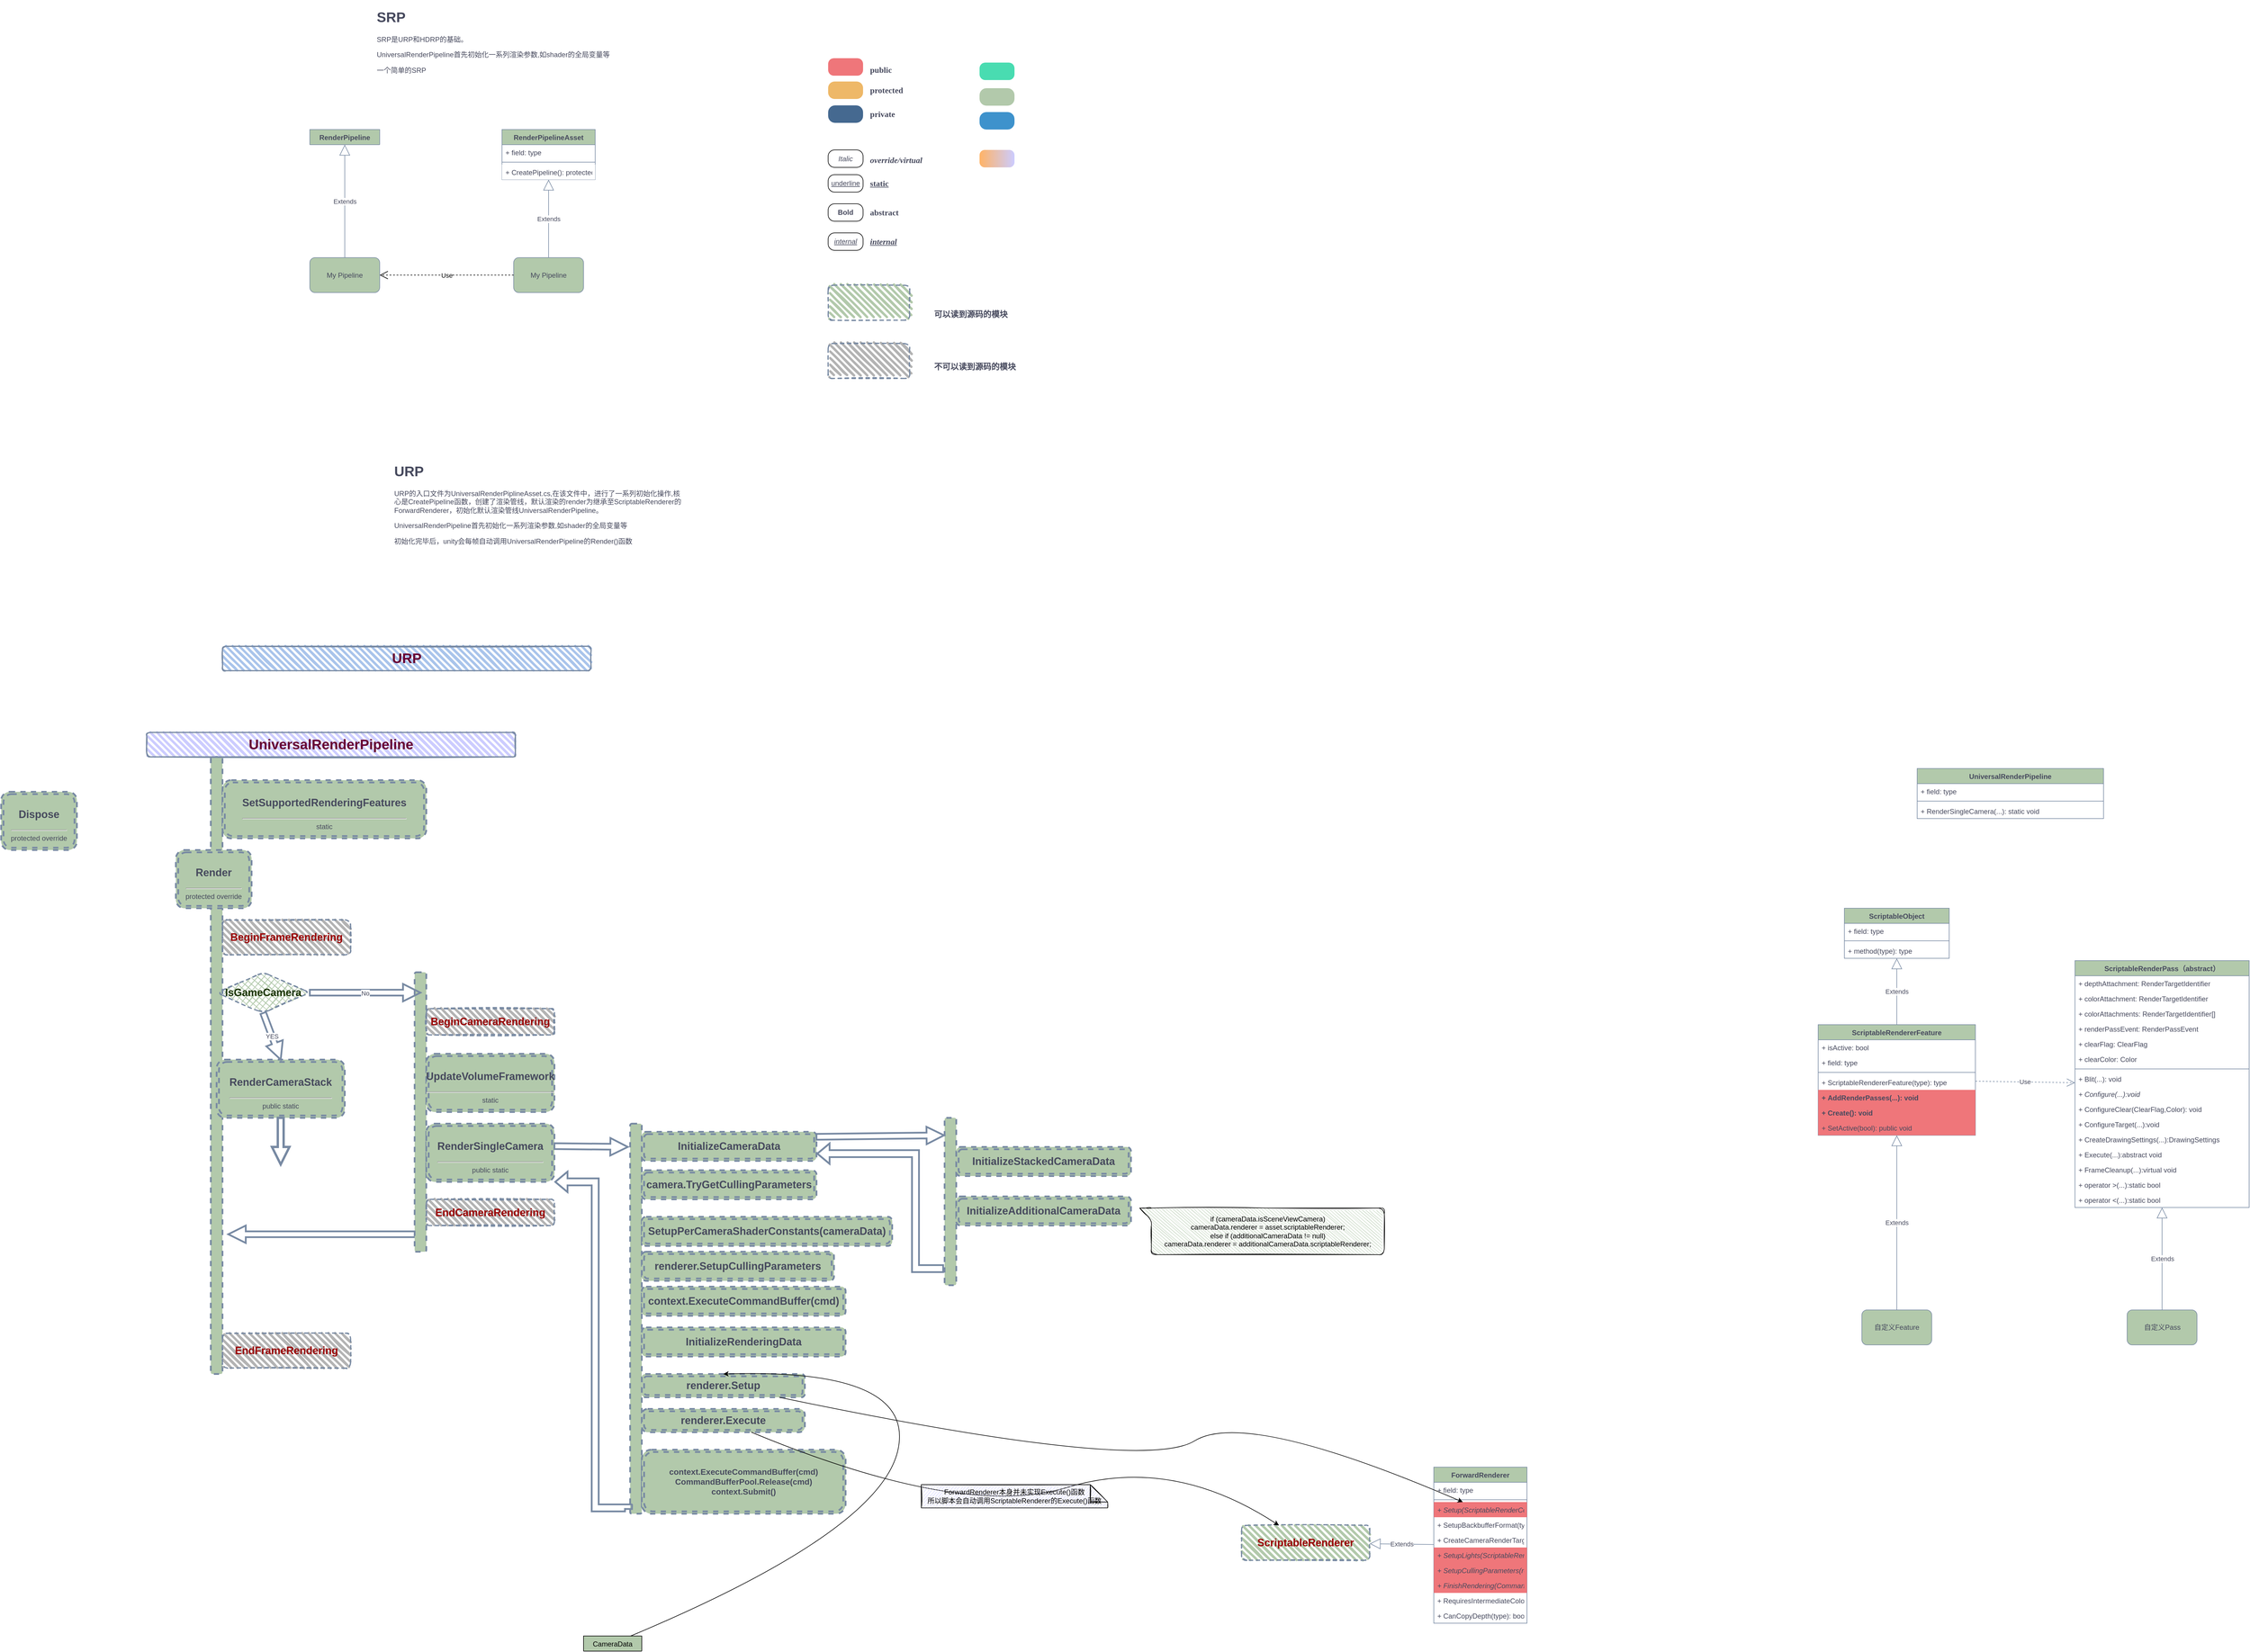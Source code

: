 <mxfile version="14.3.0" type="github">
  <diagram id="1kL49jXiPNaZoPvbJWT0" name="Page-1">
    <mxGraphModel dx="4024" dy="3661" grid="1" gridSize="10" guides="1" tooltips="1" connect="1" arrows="1" fold="1" page="1" pageScale="1" pageWidth="827" pageHeight="1169" math="0" shadow="0">
      <root>
        <mxCell id="0" />
        <mxCell id="1" parent="0" />
        <mxCell id="3D68O6FRommxWAR7fyzH-26" value="" style="html=1;points=[];perimeter=orthogonalPerimeter;rounded=1;dashed=1;strokeWidth=3;fillColor=#B2C9AB;strokeColor=#788AA3;fontColor=#46495D;" parent="1" vertex="1">
          <mxGeometry x="-1090" y="-50" width="20" height="1060" as="geometry" />
        </mxCell>
        <mxCell id="3D68O6FRommxWAR7fyzH-28" style="edgeStyle=orthogonalEdgeStyle;rounded=0;orthogonalLoop=1;jettySize=auto;html=1;shape=arrow;strokeWidth=3;strokeColor=#788AA3;fontColor=#46495D;" parent="1" source="3D68O6FRommxWAR7fyzH-19" edge="1">
          <mxGeometry relative="1" as="geometry">
            <mxPoint x="-1060" y="770" as="targetPoint" />
            <Array as="points">
              <mxPoint x="-1020" y="770" />
              <mxPoint x="-1020" y="770" />
            </Array>
          </mxGeometry>
        </mxCell>
        <mxCell id="3D68O6FRommxWAR7fyzH-19" value="" style="html=1;points=[];perimeter=orthogonalPerimeter;rounded=1;dashed=1;strokeWidth=3;fillColor=#B2C9AB;strokeColor=#788AA3;fontColor=#46495D;" parent="1" vertex="1">
          <mxGeometry x="-740" y="320" width="20" height="480" as="geometry" />
        </mxCell>
        <mxCell id="ensWsQoeCzXcLXxpMhg5-1" value="UniversalRenderPipeline" style="swimlane;fontStyle=1;align=center;verticalAlign=top;childLayout=stackLayout;horizontal=1;startSize=26;horizontalStack=0;resizeParent=1;resizeParentMax=0;resizeLast=0;collapsible=1;marginBottom=0;fillColor=#B2C9AB;strokeColor=#788AA3;fontColor=#46495D;" parent="1" vertex="1">
          <mxGeometry x="1840" y="-30" width="320" height="86" as="geometry" />
        </mxCell>
        <mxCell id="ensWsQoeCzXcLXxpMhg5-2" value="+ field: type" style="text;strokeColor=none;fillColor=none;align=left;verticalAlign=top;spacingLeft=4;spacingRight=4;overflow=hidden;rotatable=0;points=[[0,0.5],[1,0.5]];portConstraint=eastwest;fontColor=#46495D;" parent="ensWsQoeCzXcLXxpMhg5-1" vertex="1">
          <mxGeometry y="26" width="320" height="26" as="geometry" />
        </mxCell>
        <mxCell id="ensWsQoeCzXcLXxpMhg5-3" value="" style="line;strokeWidth=1;fillColor=none;align=left;verticalAlign=middle;spacingTop=-1;spacingLeft=3;spacingRight=3;rotatable=0;labelPosition=right;points=[];portConstraint=eastwest;strokeColor=#788AA3;fontColor=#46495D;" parent="ensWsQoeCzXcLXxpMhg5-1" vertex="1">
          <mxGeometry y="52" width="320" height="8" as="geometry" />
        </mxCell>
        <mxCell id="ensWsQoeCzXcLXxpMhg5-4" value="+ RenderSingleCamera(...): static void" style="text;strokeColor=none;fillColor=none;align=left;verticalAlign=top;spacingLeft=4;spacingRight=4;overflow=hidden;rotatable=0;points=[[0,0.5],[1,0.5]];portConstraint=eastwest;fontColor=#46495D;" parent="ensWsQoeCzXcLXxpMhg5-1" vertex="1">
          <mxGeometry y="60" width="320" height="26" as="geometry" />
        </mxCell>
        <mxCell id="ensWsQoeCzXcLXxpMhg5-6" value="ScriptableRendererFeature" style="swimlane;fontStyle=1;align=center;verticalAlign=top;childLayout=stackLayout;horizontal=1;startSize=26;horizontalStack=0;resizeParent=1;resizeParentMax=0;resizeLast=0;collapsible=1;marginBottom=0;fillColor=#B2C9AB;strokeColor=#788AA3;fontColor=#46495D;" parent="1" vertex="1">
          <mxGeometry x="1670" y="410" width="270" height="190" as="geometry" />
        </mxCell>
        <mxCell id="ensWsQoeCzXcLXxpMhg5-7" value="+ isActive: bool" style="text;strokeColor=none;fillColor=none;align=left;verticalAlign=top;spacingLeft=4;spacingRight=4;overflow=hidden;rotatable=0;points=[[0,0.5],[1,0.5]];portConstraint=eastwest;fontColor=#46495D;" parent="ensWsQoeCzXcLXxpMhg5-6" vertex="1">
          <mxGeometry y="26" width="270" height="26" as="geometry" />
        </mxCell>
        <mxCell id="ensWsQoeCzXcLXxpMhg5-18" value="+ field: type" style="text;strokeColor=none;fillColor=none;align=left;verticalAlign=top;spacingLeft=4;spacingRight=4;overflow=hidden;rotatable=0;points=[[0,0.5],[1,0.5]];portConstraint=eastwest;fontColor=#46495D;" parent="ensWsQoeCzXcLXxpMhg5-6" vertex="1">
          <mxGeometry y="52" width="270" height="26" as="geometry" />
        </mxCell>
        <mxCell id="ensWsQoeCzXcLXxpMhg5-8" value="" style="line;strokeWidth=1;fillColor=none;align=left;verticalAlign=middle;spacingTop=-1;spacingLeft=3;spacingRight=3;rotatable=0;labelPosition=right;points=[];portConstraint=eastwest;strokeColor=#788AA3;fontColor=#46495D;" parent="ensWsQoeCzXcLXxpMhg5-6" vertex="1">
          <mxGeometry y="78" width="270" height="8" as="geometry" />
        </mxCell>
        <mxCell id="ensWsQoeCzXcLXxpMhg5-9" value="+ ScriptableRendererFeature(type): type" style="text;strokeColor=none;fillColor=none;align=left;verticalAlign=top;spacingLeft=4;spacingRight=4;overflow=hidden;rotatable=0;points=[[0,0.5],[1,0.5]];portConstraint=eastwest;fontColor=#46495D;" parent="ensWsQoeCzXcLXxpMhg5-6" vertex="1">
          <mxGeometry y="86" width="270" height="26" as="geometry" />
        </mxCell>
        <mxCell id="ensWsQoeCzXcLXxpMhg5-19" value="+ AddRenderPasses(...): void" style="text;strokeColor=none;align=left;verticalAlign=top;spacingLeft=4;spacingRight=4;overflow=hidden;rotatable=0;points=[[0,0.5],[1,0.5]];portConstraint=eastwest;fontColor=#46495D;fillColor=#EF767A;rounded=0;glass=0;sketch=0;shadow=0;labelBackgroundColor=none;labelBorderColor=none;fontStyle=1" parent="ensWsQoeCzXcLXxpMhg5-6" vertex="1">
          <mxGeometry y="112" width="270" height="26" as="geometry" />
        </mxCell>
        <mxCell id="ensWsQoeCzXcLXxpMhg5-21" value="+ Create(): void" style="text;strokeColor=none;align=left;verticalAlign=top;spacingLeft=4;spacingRight=4;overflow=hidden;rotatable=0;points=[[0,0.5],[1,0.5]];portConstraint=eastwest;fontColor=#46495D;fillColor=#EF767A;fontStyle=1" parent="ensWsQoeCzXcLXxpMhg5-6" vertex="1">
          <mxGeometry y="138" width="270" height="26" as="geometry" />
        </mxCell>
        <mxCell id="ensWsQoeCzXcLXxpMhg5-22" value="+ SetActive(bool): public void" style="text;strokeColor=none;align=left;verticalAlign=top;spacingLeft=4;spacingRight=4;overflow=hidden;rotatable=0;points=[[0,0.5],[1,0.5]];portConstraint=eastwest;fontColor=#46495D;fillColor=#EF767A;" parent="ensWsQoeCzXcLXxpMhg5-6" vertex="1">
          <mxGeometry y="164" width="270" height="26" as="geometry" />
        </mxCell>
        <mxCell id="ensWsQoeCzXcLXxpMhg5-10" value="ScriptableRenderPass（abstract）&#xa;&#xa;" style="swimlane;fontStyle=1;align=center;verticalAlign=top;childLayout=stackLayout;horizontal=1;startSize=26;horizontalStack=0;resizeParent=1;resizeParentMax=0;resizeLast=0;collapsible=1;marginBottom=0;fillColor=#B2C9AB;strokeColor=#788AA3;fontColor=#46495D;" parent="1" vertex="1">
          <mxGeometry x="2111" y="300" width="299" height="424" as="geometry" />
        </mxCell>
        <mxCell id="ensWsQoeCzXcLXxpMhg5-11" value="+ depthAttachment: RenderTargetIdentifier" style="text;strokeColor=none;fillColor=none;align=left;verticalAlign=top;spacingLeft=4;spacingRight=4;overflow=hidden;rotatable=0;points=[[0,0.5],[1,0.5]];portConstraint=eastwest;fontColor=#46495D;" parent="ensWsQoeCzXcLXxpMhg5-10" vertex="1">
          <mxGeometry y="26" width="299" height="26" as="geometry" />
        </mxCell>
        <mxCell id="ensWsQoeCzXcLXxpMhg5-27" value="+ colorAttachment: RenderTargetIdentifier" style="text;strokeColor=none;fillColor=none;align=left;verticalAlign=top;spacingLeft=4;spacingRight=4;overflow=hidden;rotatable=0;points=[[0,0.5],[1,0.5]];portConstraint=eastwest;fontColor=#46495D;" parent="ensWsQoeCzXcLXxpMhg5-10" vertex="1">
          <mxGeometry y="52" width="299" height="26" as="geometry" />
        </mxCell>
        <mxCell id="ensWsQoeCzXcLXxpMhg5-30" value="+ colorAttachments: RenderTargetIdentifier[]" style="text;strokeColor=none;fillColor=none;align=left;verticalAlign=top;spacingLeft=4;spacingRight=4;overflow=hidden;rotatable=0;points=[[0,0.5],[1,0.5]];portConstraint=eastwest;fontColor=#46495D;" parent="ensWsQoeCzXcLXxpMhg5-10" vertex="1">
          <mxGeometry y="78" width="299" height="26" as="geometry" />
        </mxCell>
        <mxCell id="ensWsQoeCzXcLXxpMhg5-29" value="+ renderPassEvent: RenderPassEvent" style="text;strokeColor=none;fillColor=none;align=left;verticalAlign=top;spacingLeft=4;spacingRight=4;overflow=hidden;rotatable=0;points=[[0,0.5],[1,0.5]];portConstraint=eastwest;fontColor=#46495D;" parent="ensWsQoeCzXcLXxpMhg5-10" vertex="1">
          <mxGeometry y="104" width="299" height="26" as="geometry" />
        </mxCell>
        <mxCell id="ensWsQoeCzXcLXxpMhg5-33" value="+ clearFlag: ClearFlag" style="text;strokeColor=none;fillColor=none;align=left;verticalAlign=top;spacingLeft=4;spacingRight=4;overflow=hidden;rotatable=0;points=[[0,0.5],[1,0.5]];portConstraint=eastwest;fontColor=#46495D;" parent="ensWsQoeCzXcLXxpMhg5-10" vertex="1">
          <mxGeometry y="130" width="299" height="26" as="geometry" />
        </mxCell>
        <mxCell id="ensWsQoeCzXcLXxpMhg5-28" value="+ clearColor: Color" style="text;strokeColor=none;fillColor=none;align=left;verticalAlign=top;spacingLeft=4;spacingRight=4;overflow=hidden;rotatable=0;points=[[0,0.5],[1,0.5]];portConstraint=eastwest;fontColor=#46495D;" parent="ensWsQoeCzXcLXxpMhg5-10" vertex="1">
          <mxGeometry y="156" width="299" height="26" as="geometry" />
        </mxCell>
        <mxCell id="ensWsQoeCzXcLXxpMhg5-12" value="" style="line;strokeWidth=1;fillColor=none;align=left;verticalAlign=middle;spacingTop=-1;spacingLeft=3;spacingRight=3;rotatable=0;labelPosition=right;points=[];portConstraint=eastwest;strokeColor=#788AA3;fontColor=#46495D;" parent="ensWsQoeCzXcLXxpMhg5-10" vertex="1">
          <mxGeometry y="182" width="299" height="8" as="geometry" />
        </mxCell>
        <mxCell id="ensWsQoeCzXcLXxpMhg5-13" value="+ Blit(...): void" style="text;strokeColor=none;fillColor=none;align=left;verticalAlign=top;spacingLeft=4;spacingRight=4;overflow=hidden;rotatable=0;points=[[0,0.5],[1,0.5]];portConstraint=eastwest;fontColor=#46495D;" parent="ensWsQoeCzXcLXxpMhg5-10" vertex="1">
          <mxGeometry y="190" width="299" height="26" as="geometry" />
        </mxCell>
        <mxCell id="ensWsQoeCzXcLXxpMhg5-31" value="+ Configure(...):void" style="text;strokeColor=none;fillColor=none;align=left;verticalAlign=top;spacingLeft=4;spacingRight=4;overflow=hidden;rotatable=0;points=[[0,0.5],[1,0.5]];portConstraint=eastwest;fontColor=#46495D;fontStyle=2" parent="ensWsQoeCzXcLXxpMhg5-10" vertex="1">
          <mxGeometry y="216" width="299" height="26" as="geometry" />
        </mxCell>
        <mxCell id="ensWsQoeCzXcLXxpMhg5-32" value="+ ConfigureClear(ClearFlag,Color): void" style="text;strokeColor=none;fillColor=none;align=left;verticalAlign=top;spacingLeft=4;spacingRight=4;overflow=hidden;rotatable=0;points=[[0,0.5],[1,0.5]];portConstraint=eastwest;fontColor=#46495D;" parent="ensWsQoeCzXcLXxpMhg5-10" vertex="1">
          <mxGeometry y="242" width="299" height="26" as="geometry" />
        </mxCell>
        <mxCell id="ensWsQoeCzXcLXxpMhg5-35" value="+ ConfigureTarget(...):void" style="text;strokeColor=none;fillColor=none;align=left;verticalAlign=top;spacingLeft=4;spacingRight=4;overflow=hidden;rotatable=0;points=[[0,0.5],[1,0.5]];portConstraint=eastwest;fontColor=#46495D;" parent="ensWsQoeCzXcLXxpMhg5-10" vertex="1">
          <mxGeometry y="268" width="299" height="26" as="geometry" />
        </mxCell>
        <mxCell id="ensWsQoeCzXcLXxpMhg5-36" value="+ CreateDrawingSettings(...):DrawingSettings" style="text;strokeColor=none;fillColor=none;align=left;verticalAlign=top;spacingLeft=4;spacingRight=4;overflow=hidden;rotatable=0;points=[[0,0.5],[1,0.5]];portConstraint=eastwest;fontColor=#46495D;" parent="ensWsQoeCzXcLXxpMhg5-10" vertex="1">
          <mxGeometry y="294" width="299" height="26" as="geometry" />
        </mxCell>
        <mxCell id="ensWsQoeCzXcLXxpMhg5-37" value="+ Execute(...):abstract void" style="text;strokeColor=none;fillColor=none;align=left;verticalAlign=top;spacingLeft=4;spacingRight=4;overflow=hidden;rotatable=0;points=[[0,0.5],[1,0.5]];portConstraint=eastwest;fontColor=#46495D;" parent="ensWsQoeCzXcLXxpMhg5-10" vertex="1">
          <mxGeometry y="320" width="299" height="26" as="geometry" />
        </mxCell>
        <mxCell id="ensWsQoeCzXcLXxpMhg5-38" value="+ FrameCleanup(...):virtual void" style="text;strokeColor=none;fillColor=none;align=left;verticalAlign=top;spacingLeft=4;spacingRight=4;overflow=hidden;rotatable=0;points=[[0,0.5],[1,0.5]];portConstraint=eastwest;fontColor=#46495D;" parent="ensWsQoeCzXcLXxpMhg5-10" vertex="1">
          <mxGeometry y="346" width="299" height="26" as="geometry" />
        </mxCell>
        <mxCell id="ensWsQoeCzXcLXxpMhg5-40" value="+ operator &gt;(...):static bool" style="text;strokeColor=none;fillColor=none;align=left;verticalAlign=top;spacingLeft=4;spacingRight=4;overflow=hidden;rotatable=0;points=[[0,0.5],[1,0.5]];portConstraint=eastwest;fontColor=#46495D;" parent="ensWsQoeCzXcLXxpMhg5-10" vertex="1">
          <mxGeometry y="372" width="299" height="26" as="geometry" />
        </mxCell>
        <mxCell id="ensWsQoeCzXcLXxpMhg5-41" value="+ operator &lt;(...):static bool" style="text;strokeColor=none;fillColor=none;align=left;verticalAlign=top;spacingLeft=4;spacingRight=4;overflow=hidden;rotatable=0;points=[[0,0.5],[1,0.5]];portConstraint=eastwest;fontColor=#46495D;" parent="ensWsQoeCzXcLXxpMhg5-10" vertex="1">
          <mxGeometry y="398" width="299" height="26" as="geometry" />
        </mxCell>
        <mxCell id="ensWsQoeCzXcLXxpMhg5-14" value="ScriptableObject" style="swimlane;fontStyle=1;align=center;verticalAlign=top;childLayout=stackLayout;horizontal=1;startSize=26;horizontalStack=0;resizeParent=1;resizeParentMax=0;resizeLast=0;collapsible=1;marginBottom=0;fillColor=#B2C9AB;strokeColor=#788AA3;fontColor=#46495D;" parent="1" vertex="1">
          <mxGeometry x="1715" y="210" width="180" height="86" as="geometry" />
        </mxCell>
        <mxCell id="ensWsQoeCzXcLXxpMhg5-15" value="+ field: type" style="text;strokeColor=none;fillColor=none;align=left;verticalAlign=top;spacingLeft=4;spacingRight=4;overflow=hidden;rotatable=0;points=[[0,0.5],[1,0.5]];portConstraint=eastwest;fontColor=#46495D;" parent="ensWsQoeCzXcLXxpMhg5-14" vertex="1">
          <mxGeometry y="26" width="180" height="26" as="geometry" />
        </mxCell>
        <mxCell id="ensWsQoeCzXcLXxpMhg5-16" value="" style="line;strokeWidth=1;fillColor=none;align=left;verticalAlign=middle;spacingTop=-1;spacingLeft=3;spacingRight=3;rotatable=0;labelPosition=right;points=[];portConstraint=eastwest;strokeColor=#788AA3;fontColor=#46495D;" parent="ensWsQoeCzXcLXxpMhg5-14" vertex="1">
          <mxGeometry y="52" width="180" height="8" as="geometry" />
        </mxCell>
        <mxCell id="ensWsQoeCzXcLXxpMhg5-17" value="+ method(type): type" style="text;strokeColor=none;fillColor=none;align=left;verticalAlign=top;spacingLeft=4;spacingRight=4;overflow=hidden;rotatable=0;points=[[0,0.5],[1,0.5]];portConstraint=eastwest;fontColor=#46495D;" parent="ensWsQoeCzXcLXxpMhg5-14" vertex="1">
          <mxGeometry y="60" width="180" height="26" as="geometry" />
        </mxCell>
        <mxCell id="ensWsQoeCzXcLXxpMhg5-23" value="Extends" style="endArrow=block;endSize=16;endFill=0;html=1;strokeColor=#788AA3;fontColor=#46495D;" parent="1" source="ensWsQoeCzXcLXxpMhg5-6" target="ensWsQoeCzXcLXxpMhg5-14" edge="1">
          <mxGeometry width="160" relative="1" as="geometry">
            <mxPoint x="1860" y="530" as="sourcePoint" />
            <mxPoint x="2020" y="530" as="targetPoint" />
          </mxGeometry>
        </mxCell>
        <mxCell id="ensWsQoeCzXcLXxpMhg5-24" value="Extends" style="endArrow=block;endSize=16;endFill=0;html=1;strokeColor=#788AA3;fontColor=#46495D;" parent="1" source="ensWsQoeCzXcLXxpMhg5-25" target="ensWsQoeCzXcLXxpMhg5-6" edge="1">
          <mxGeometry width="160" relative="1" as="geometry">
            <mxPoint x="1807" y="774" as="sourcePoint" />
            <mxPoint x="1807" y="660" as="targetPoint" />
          </mxGeometry>
        </mxCell>
        <mxCell id="ensWsQoeCzXcLXxpMhg5-25" value="自定义Feature" style="rounded=1;whiteSpace=wrap;html=1;fillColor=#B2C9AB;strokeColor=#788AA3;fontColor=#46495D;" parent="1" vertex="1">
          <mxGeometry x="1745" y="900" width="120" height="60" as="geometry" />
        </mxCell>
        <mxCell id="ensWsQoeCzXcLXxpMhg5-26" value="自定义Pass" style="rounded=1;whiteSpace=wrap;html=1;fillColor=#B2C9AB;strokeColor=#788AA3;fontColor=#46495D;" parent="1" vertex="1">
          <mxGeometry x="2200.5" y="900" width="120" height="60" as="geometry" />
        </mxCell>
        <mxCell id="ensWsQoeCzXcLXxpMhg5-42" value="Extends" style="endArrow=block;endSize=16;endFill=0;html=1;strokeColor=#788AA3;fontColor=#46495D;" parent="1" source="ensWsQoeCzXcLXxpMhg5-26" target="ensWsQoeCzXcLXxpMhg5-10" edge="1">
          <mxGeometry width="160" relative="1" as="geometry">
            <mxPoint x="2010" y="915" as="sourcePoint" />
            <mxPoint x="2010" y="725" as="targetPoint" />
          </mxGeometry>
        </mxCell>
        <mxCell id="ensWsQoeCzXcLXxpMhg5-43" value="Use" style="endArrow=open;endSize=12;dashed=1;html=1;strokeColor=#788AA3;fontColor=#46495D;" parent="1" source="ensWsQoeCzXcLXxpMhg5-6" target="ensWsQoeCzXcLXxpMhg5-10" edge="1">
          <mxGeometry width="160" relative="1" as="geometry">
            <mxPoint x="1950" y="360" as="sourcePoint" />
            <mxPoint x="2110" y="360" as="targetPoint" />
          </mxGeometry>
        </mxCell>
        <mxCell id="ensWsQoeCzXcLXxpMhg5-45" value="&lt;h1&gt;URP&lt;/h1&gt;&lt;p&gt;URP的入口文件为UniversalRenderPiplineAsset.cs,在该文件中，进行了一系列初始化操作,核心是CreatePipeline函数，创建了渲染管线，默认渲染的render为继承至ScriptableRenderer的ForwardRenderer，初始化默认渲染管线UniversalRenderPipeline。&lt;/p&gt;&lt;p&gt;UniversalRenderPipeline首先初始化一系列渲染参数,如shader的全局变量等&lt;/p&gt;&lt;p&gt;初始化完毕后，unity会每帧自动调用UniversalRenderPipeline的Render()函数&lt;br&gt;&lt;/p&gt;&lt;p&gt;&lt;br&gt;&lt;/p&gt;&lt;p&gt;&lt;br&gt;&lt;/p&gt;&lt;p&gt;&lt;br&gt;&lt;/p&gt;" style="text;html=1;strokeColor=none;fillColor=none;spacing=5;spacingTop=-20;whiteSpace=wrap;overflow=hidden;rounded=0;fontColor=#46495D;" parent="1" vertex="1">
          <mxGeometry x="-780" y="-560" width="510" height="200" as="geometry" />
        </mxCell>
        <mxCell id="3D68O6FRommxWAR7fyzH-3" value="&lt;h1&gt;&lt;font color=&quot;#660033&quot;&gt;URP&lt;/font&gt;&lt;/h1&gt;" style="rounded=1;whiteSpace=wrap;html=1;strokeWidth=2;fillWeight=4;hachureGap=8;hachureAngle=45;sketch=1;strokeColor=#788AA3;fontColor=#46495D;fillColor=#A9C4EB;" parent="1" vertex="1">
          <mxGeometry x="-1070" y="-240" width="633" height="42" as="geometry" />
        </mxCell>
        <mxCell id="3D68O6FRommxWAR7fyzH-8" value="&lt;h2&gt;Render&lt;/h2&gt;&lt;hr&gt;protected override" style="shape=ext;double=1;rounded=1;whiteSpace=wrap;html=1;fillColor=#B2C9AB;strokeColor=#788AA3;dashed=1;strokeWidth=3;fontColor=#46495D;" parent="1" vertex="1">
          <mxGeometry x="-1150" y="110" width="130" height="100" as="geometry" />
        </mxCell>
        <mxCell id="3D68O6FRommxWAR7fyzH-9" value="&lt;h2&gt;Dispose&lt;/h2&gt;&lt;hr&gt;protected override" style="shape=ext;double=1;rounded=1;whiteSpace=wrap;html=1;fillColor=#B2C9AB;strokeColor=#788AA3;dashed=1;strokeWidth=3;fontColor=#46495D;" parent="1" vertex="1">
          <mxGeometry x="-1450" y="10" width="130" height="100" as="geometry" />
        </mxCell>
        <mxCell id="3D68O6FRommxWAR7fyzH-12" value="&lt;h2&gt;RenderSingleCamera&lt;/h2&gt;&lt;hr&gt;public static" style="shape=ext;double=1;rounded=1;whiteSpace=wrap;html=1;fillColor=#B2C9AB;strokeColor=#788AA3;dashed=1;strokeWidth=3;fontColor=#46495D;" parent="1" vertex="1">
          <mxGeometry x="-720" y="580" width="220" height="100" as="geometry" />
        </mxCell>
        <mxCell id="3D68O6FRommxWAR7fyzH-13" value="&lt;h2&gt;RenderCameraStack&lt;/h2&gt;&lt;hr&gt;public static" style="shape=ext;double=1;rounded=1;whiteSpace=wrap;html=1;fillColor=#B2C9AB;strokeColor=#788AA3;dashed=1;strokeWidth=3;fontColor=#46495D;" parent="1" vertex="1">
          <mxGeometry x="-1080" y="470" width="220" height="100" as="geometry" />
        </mxCell>
        <mxCell id="3D68O6FRommxWAR7fyzH-14" value="&lt;h2&gt;UpdateVolumeFramework&lt;/h2&gt;&lt;hr&gt;static" style="shape=ext;double=1;rounded=1;whiteSpace=wrap;html=1;fillColor=#B2C9AB;strokeColor=#788AA3;dashed=1;strokeWidth=3;fontColor=#46495D;" parent="1" vertex="1">
          <mxGeometry x="-720" y="460" width="220" height="100" as="geometry" />
        </mxCell>
        <mxCell id="3D68O6FRommxWAR7fyzH-15" value="&lt;h2&gt;SetSupportedRenderingFeatures&lt;/h2&gt;&lt;hr&gt;static" style="shape=ext;double=1;rounded=1;whiteSpace=wrap;html=1;fillColor=#B2C9AB;strokeColor=#788AA3;dashed=1;strokeWidth=3;fontColor=#46495D;" parent="1" vertex="1">
          <mxGeometry x="-1070" y="-10" width="350" height="100" as="geometry" />
        </mxCell>
        <mxCell id="3D68O6FRommxWAR7fyzH-16" value="&lt;h2&gt;&lt;font color=&quot;#990000&quot;&gt;BeginFrameRendering&lt;/font&gt;&lt;/h2&gt;" style="rounded=1;whiteSpace=wrap;html=1;strokeWidth=2;fillWeight=4;hachureGap=8;hachureAngle=45;sketch=1;dashed=1;strokeColor=#788AA3;fontColor=#46495D;fillColor=#B3B3B3;" parent="1" vertex="1">
          <mxGeometry x="-1070" y="230" width="220" height="60" as="geometry" />
        </mxCell>
        <mxCell id="3D68O6FRommxWAR7fyzH-17" value="&lt;h2&gt;&lt;font color=&quot;#990000&quot;&gt;EndFrameRendering&lt;/font&gt;&lt;/h2&gt;" style="rounded=1;whiteSpace=wrap;html=1;strokeWidth=2;fillWeight=4;hachureGap=8;hachureAngle=45;sketch=1;dashed=1;strokeColor=#788AA3;fontColor=#46495D;fillColor=#B3B3B3;" parent="1" vertex="1">
          <mxGeometry x="-1070" y="940" width="220" height="60" as="geometry" />
        </mxCell>
        <mxCell id="3D68O6FRommxWAR7fyzH-23" value="YES" style="edgeStyle=orthogonalEdgeStyle;rounded=0;orthogonalLoop=1;jettySize=auto;html=1;strokeWidth=3;shape=arrow;strokeColor=#788AA3;fontColor=#46495D;" parent="1" source="3D68O6FRommxWAR7fyzH-22" target="3D68O6FRommxWAR7fyzH-13" edge="1">
          <mxGeometry relative="1" as="geometry" />
        </mxCell>
        <mxCell id="3D68O6FRommxWAR7fyzH-24" value="No" style="edgeStyle=orthogonalEdgeStyle;rounded=0;orthogonalLoop=1;jettySize=auto;html=1;strokeWidth=3;shape=arrow;strokeColor=#788AA3;fontColor=#46495D;" parent="1" source="3D68O6FRommxWAR7fyzH-22" edge="1">
          <mxGeometry relative="1" as="geometry">
            <mxPoint x="-730" y="355" as="targetPoint" />
          </mxGeometry>
        </mxCell>
        <mxCell id="3D68O6FRommxWAR7fyzH-22" value="&lt;h2&gt;&lt;font color=&quot;#1a3300&quot;&gt;IsGameCamera&lt;/font&gt;&lt;/h2&gt;" style="rhombus;whiteSpace=wrap;html=1;strokeWidth=2;fillWeight=-1;hachureGap=8;fillStyle=cross-hatch;sketch=1;rounded=1;dashed=1;fillColor=#B2C9AB;strokeColor=#788AA3;fontColor=#46495D;" parent="1" vertex="1">
          <mxGeometry x="-1080" y="320" width="160" height="70" as="geometry" />
        </mxCell>
        <mxCell id="3D68O6FRommxWAR7fyzH-25" value="&lt;h2&gt;&lt;font color=&quot;#990000&quot;&gt;BeginCameraRendering&lt;/font&gt;&lt;/h2&gt;" style="rounded=1;whiteSpace=wrap;html=1;strokeWidth=2;fillWeight=4;hachureGap=8;hachureAngle=45;sketch=1;dashed=1;strokeColor=#788AA3;fontColor=#46495D;fillColor=#B3B3B3;" parent="1" vertex="1">
          <mxGeometry x="-720" y="382.5" width="220" height="45" as="geometry" />
        </mxCell>
        <mxCell id="3D68O6FRommxWAR7fyzH-27" value="&lt;h2&gt;&lt;font color=&quot;#990000&quot;&gt;EndCameraRendering&lt;/font&gt;&lt;/h2&gt;" style="rounded=1;whiteSpace=wrap;html=1;strokeWidth=2;fillWeight=4;hachureGap=8;hachureAngle=45;sketch=1;dashed=1;strokeColor=#788AA3;fontColor=#46495D;fillColor=#B3B3B3;" parent="1" vertex="1">
          <mxGeometry x="-720" y="710" width="220" height="45" as="geometry" />
        </mxCell>
        <mxCell id="3D68O6FRommxWAR7fyzH-29" style="edgeStyle=orthogonalEdgeStyle;rounded=0;orthogonalLoop=1;jettySize=auto;html=1;strokeWidth=4;shape=arrow;strokeColor=#788AA3;fontColor=#46495D;" parent="1" source="3D68O6FRommxWAR7fyzH-13" edge="1">
          <mxGeometry relative="1" as="geometry">
            <mxPoint x="-970" y="650" as="targetPoint" />
          </mxGeometry>
        </mxCell>
        <mxCell id="Z0iiYLAd8qAoIaL4rKaR-1" value="&lt;h1&gt;SRP&lt;/h1&gt;&lt;p&gt;SRP是URP和HDRP的基础。&lt;/p&gt;&lt;p&gt;UniversalRenderPipeline首先初始化一系列渲染参数,如shader的全局变量等&lt;/p&gt;&lt;p&gt;一个简单的SRP&lt;br&gt;&lt;/p&gt;&lt;p&gt;&lt;br&gt;&lt;/p&gt;&lt;p&gt;&lt;br&gt;&lt;/p&gt;&lt;p&gt;&lt;br&gt;&lt;/p&gt;" style="text;html=1;strokeColor=none;fillColor=none;spacing=5;spacingTop=-20;whiteSpace=wrap;overflow=hidden;rounded=0;fontColor=#46495D;" parent="1" vertex="1">
          <mxGeometry x="-810" y="-1340" width="510" height="150" as="geometry" />
        </mxCell>
        <mxCell id="Z0iiYLAd8qAoIaL4rKaR-4" value="Extends" style="endArrow=block;endSize=16;endFill=0;html=1;strokeColor=#788AA3;fontColor=#46495D;" parent="1" source="Z0iiYLAd8qAoIaL4rKaR-5" target="Z0iiYLAd8qAoIaL4rKaR-6" edge="1">
          <mxGeometry width="160" relative="1" as="geometry">
            <mxPoint x="-850" y="-1017.5" as="sourcePoint" />
            <mxPoint x="-850" y="-1127.5" as="targetPoint" />
          </mxGeometry>
        </mxCell>
        <mxCell id="Z0iiYLAd8qAoIaL4rKaR-5" value="My Pipeline" style="rounded=1;whiteSpace=wrap;html=1;fillColor=#B2C9AB;strokeColor=#788AA3;fontColor=#46495D;" parent="1" vertex="1">
          <mxGeometry x="-920" y="-907.5" width="120" height="60" as="geometry" />
        </mxCell>
        <mxCell id="Z0iiYLAd8qAoIaL4rKaR-6" value="RenderPipeline" style="swimlane;fontStyle=1;align=center;verticalAlign=top;childLayout=stackLayout;horizontal=1;startSize=26;horizontalStack=0;resizeParent=1;resizeParentMax=0;resizeLast=0;collapsible=1;marginBottom=0;fillColor=#B2C9AB;strokeColor=#788AA3;fontColor=#46495D;" parent="1" vertex="1" collapsed="1">
          <mxGeometry x="-920" y="-1127.5" width="120" height="26" as="geometry">
            <mxRectangle x="-920" y="-1127.5" width="160" height="86" as="alternateBounds" />
          </mxGeometry>
        </mxCell>
        <mxCell id="Z0iiYLAd8qAoIaL4rKaR-7" value="+ field: type" style="text;strokeColor=none;fillColor=none;align=left;verticalAlign=top;spacingLeft=4;spacingRight=4;overflow=hidden;rotatable=0;points=[[0,0.5],[1,0.5]];portConstraint=eastwest;fontColor=#46495D;" parent="Z0iiYLAd8qAoIaL4rKaR-6" vertex="1">
          <mxGeometry y="26" width="120" height="26" as="geometry" />
        </mxCell>
        <mxCell id="Z0iiYLAd8qAoIaL4rKaR-8" value="" style="line;strokeWidth=1;fillColor=none;align=left;verticalAlign=middle;spacingTop=-1;spacingLeft=3;spacingRight=3;rotatable=0;labelPosition=right;points=[];portConstraint=eastwest;strokeColor=#788AA3;fontColor=#46495D;" parent="Z0iiYLAd8qAoIaL4rKaR-6" vertex="1">
          <mxGeometry y="52" width="120" height="8" as="geometry" />
        </mxCell>
        <mxCell id="Z0iiYLAd8qAoIaL4rKaR-9" value="+ Render(ScriptableRenderContext， Camera[]): protected override void" style="text;strokeColor=none;fillColor=none;align=left;verticalAlign=top;spacingLeft=4;spacingRight=4;overflow=hidden;rotatable=0;points=[[0,0.5],[1,0.5]];portConstraint=eastwest;fontColor=#46495D;" parent="Z0iiYLAd8qAoIaL4rKaR-6" vertex="1">
          <mxGeometry y="60" width="120" height="26" as="geometry" />
        </mxCell>
        <mxCell id="Z0iiYLAd8qAoIaL4rKaR-10" value="Extends" style="endArrow=block;endSize=16;endFill=0;html=1;strokeColor=#788AA3;fontColor=#46495D;" parent="1" source="Z0iiYLAd8qAoIaL4rKaR-11" target="Z0iiYLAd8qAoIaL4rKaR-12" edge="1">
          <mxGeometry width="160" relative="1" as="geometry">
            <mxPoint x="-520" y="-1017.5" as="sourcePoint" />
            <mxPoint x="-520" y="-1127.5" as="targetPoint" />
          </mxGeometry>
        </mxCell>
        <mxCell id="Z0iiYLAd8qAoIaL4rKaR-11" value="My Pipeline" style="rounded=1;whiteSpace=wrap;html=1;fillColor=#B2C9AB;strokeColor=#788AA3;fontColor=#46495D;" parent="1" vertex="1">
          <mxGeometry x="-570" y="-907.5" width="120" height="60" as="geometry" />
        </mxCell>
        <mxCell id="Z0iiYLAd8qAoIaL4rKaR-12" value="RenderPipelineAsset" style="swimlane;fontStyle=1;align=center;verticalAlign=top;childLayout=stackLayout;horizontal=1;startSize=26;horizontalStack=0;resizeParent=1;resizeParentMax=0;resizeLast=0;collapsible=1;marginBottom=0;fillColor=#B2C9AB;strokeColor=#788AA3;fontColor=#46495D;" parent="1" vertex="1">
          <mxGeometry x="-590" y="-1127.5" width="160" height="86" as="geometry">
            <mxRectangle x="-350" y="-1130" width="120" height="26" as="alternateBounds" />
          </mxGeometry>
        </mxCell>
        <mxCell id="Z0iiYLAd8qAoIaL4rKaR-13" value="+ field: type" style="text;strokeColor=none;fillColor=none;align=left;verticalAlign=top;spacingLeft=4;spacingRight=4;overflow=hidden;rotatable=0;points=[[0,0.5],[1,0.5]];portConstraint=eastwest;fontColor=#46495D;" parent="Z0iiYLAd8qAoIaL4rKaR-12" vertex="1">
          <mxGeometry y="26" width="160" height="26" as="geometry" />
        </mxCell>
        <mxCell id="Z0iiYLAd8qAoIaL4rKaR-14" value="" style="line;strokeWidth=1;fillColor=none;align=left;verticalAlign=middle;spacingTop=-1;spacingLeft=3;spacingRight=3;rotatable=0;labelPosition=right;points=[];portConstraint=eastwest;strokeColor=#788AA3;fontColor=#46495D;" parent="Z0iiYLAd8qAoIaL4rKaR-12" vertex="1">
          <mxGeometry y="52" width="160" height="8" as="geometry" />
        </mxCell>
        <mxCell id="Z0iiYLAd8qAoIaL4rKaR-15" value="+ CreatePipeline(): protected override RenderPipeline" style="text;strokeColor=none;align=left;verticalAlign=top;spacingLeft=4;spacingRight=4;overflow=hidden;rotatable=0;points=[[0,0.5],[1,0.5]];portConstraint=eastwest;fontColor=#46495D;fillColor=#ffffff;" parent="Z0iiYLAd8qAoIaL4rKaR-12" vertex="1">
          <mxGeometry y="60" width="160" height="26" as="geometry" />
        </mxCell>
        <mxCell id="Z0iiYLAd8qAoIaL4rKaR-17" value="" style="rounded=1;whiteSpace=wrap;html=1;strokeColor=none;fontColor=#46495D;fillColor=#EF767A;arcSize=33;" parent="1" vertex="1">
          <mxGeometry x="-30" y="-1250" width="60" height="30" as="geometry" />
        </mxCell>
        <mxCell id="Z0iiYLAd8qAoIaL4rKaR-18" value="&lt;i&gt;Italic&lt;/i&gt;" style="rounded=1;whiteSpace=wrap;html=1;fontColor=#46495D;gradientDirection=east;arcSize=37;fillColor=none;" parent="1" vertex="1">
          <mxGeometry x="-30" y="-1092.5" width="60" height="30" as="geometry" />
        </mxCell>
        <mxCell id="Z0iiYLAd8qAoIaL4rKaR-19" value="" style="rounded=1;whiteSpace=wrap;html=1;strokeColor=none;fontColor=#46495D;fillColor=#456990;arcSize=40;" parent="1" vertex="1">
          <mxGeometry x="-30" y="-1169" width="60" height="30" as="geometry" />
        </mxCell>
        <mxCell id="Z0iiYLAd8qAoIaL4rKaR-20" value="" style="rounded=1;whiteSpace=wrap;html=1;strokeColor=none;fontColor=#46495D;fillColor=#EEB868;arcSize=37;" parent="1" vertex="1">
          <mxGeometry x="-30" y="-1210" width="60" height="30" as="geometry" />
        </mxCell>
        <mxCell id="Z0iiYLAd8qAoIaL4rKaR-23" value="&lt;h3&gt;public&lt;/h3&gt;" style="text;html=1;strokeColor=none;fillColor=none;align=left;verticalAlign=middle;whiteSpace=wrap;rounded=0;fontFamily=Comic Sans MS;labelPosition=center;verticalLabelPosition=middle;textDirection=ltr;fontColor=#46495D;" parent="1" vertex="1">
          <mxGeometry x="40" y="-1240" width="130" height="20" as="geometry" />
        </mxCell>
        <mxCell id="Z0iiYLAd8qAoIaL4rKaR-24" value="&lt;h3&gt;private&lt;/h3&gt;" style="text;html=1;strokeColor=none;fillColor=none;align=left;verticalAlign=middle;whiteSpace=wrap;rounded=0;fontFamily=Comic Sans MS;labelPosition=center;verticalLabelPosition=middle;textDirection=ltr;fontColor=#46495D;" parent="1" vertex="1">
          <mxGeometry x="40" y="-1154" width="130" as="geometry" />
        </mxCell>
        <mxCell id="Z0iiYLAd8qAoIaL4rKaR-25" value="&lt;h3&gt;protected&lt;/h3&gt;" style="text;html=1;strokeColor=none;fillColor=none;align=left;verticalAlign=middle;whiteSpace=wrap;rounded=0;fontFamily=Comic Sans MS;labelPosition=center;verticalLabelPosition=middle;textDirection=ltr;fontColor=#46495D;" parent="1" vertex="1">
          <mxGeometry x="40" y="-1195" width="130" as="geometry" />
        </mxCell>
        <mxCell id="Z0iiYLAd8qAoIaL4rKaR-26" value="&lt;h3&gt;override/virtual&lt;/h3&gt;" style="text;html=1;strokeColor=none;fillColor=none;align=left;verticalAlign=middle;whiteSpace=wrap;rounded=0;fontFamily=Comic Sans MS;labelPosition=center;verticalLabelPosition=middle;textDirection=ltr;fontColor=#46495D;fontStyle=2" parent="1" vertex="1">
          <mxGeometry x="40" y="-1075" width="130" as="geometry" />
        </mxCell>
        <mxCell id="Z0iiYLAd8qAoIaL4rKaR-28" value="&lt;h3&gt;static&lt;/h3&gt;" style="text;html=1;strokeColor=none;fillColor=none;align=left;verticalAlign=middle;whiteSpace=wrap;rounded=0;fontFamily=Comic Sans MS;labelPosition=center;verticalLabelPosition=middle;textDirection=ltr;fontColor=#46495D;fontStyle=4" parent="1" vertex="1">
          <mxGeometry x="40" y="-1035" width="130" as="geometry" />
        </mxCell>
        <mxCell id="Z0iiYLAd8qAoIaL4rKaR-29" value="&lt;h3&gt;abstract&lt;/h3&gt;" style="text;html=1;strokeColor=none;fillColor=none;align=left;verticalAlign=middle;whiteSpace=wrap;rounded=0;fontFamily=Comic Sans MS;labelPosition=center;verticalLabelPosition=middle;textDirection=ltr;fontColor=#46495D;fontStyle=0" parent="1" vertex="1">
          <mxGeometry x="40" y="-985" width="130" as="geometry" />
        </mxCell>
        <mxCell id="Z0iiYLAd8qAoIaL4rKaR-35" value="" style="rounded=1;whiteSpace=wrap;html=1;strokeColor=none;fontColor=#46495D;fillColor=#49DCB1;arcSize=33;" parent="1" vertex="1">
          <mxGeometry x="230" y="-1242.5" width="60" height="30" as="geometry" />
        </mxCell>
        <mxCell id="Z0iiYLAd8qAoIaL4rKaR-36" value="" style="rounded=1;whiteSpace=wrap;html=1;fillColor=#B2C9AB;strokeColor=none;fontColor=#46495D;arcSize=40;" parent="1" vertex="1">
          <mxGeometry x="230" y="-1198.5" width="60" height="30" as="geometry" />
        </mxCell>
        <mxCell id="Z0iiYLAd8qAoIaL4rKaR-37" value="" style="rounded=1;whiteSpace=wrap;html=1;strokeColor=none;fontColor=#46495D;fillColor=#3E92CC;arcSize=40;" parent="1" vertex="1">
          <mxGeometry x="230" y="-1157.5" width="60" height="30" as="geometry" />
        </mxCell>
        <mxCell id="Z0iiYLAd8qAoIaL4rKaR-38" value="" style="rounded=1;whiteSpace=wrap;html=1;strokeColor=none;fontColor=#46495D;gradientDirection=east;gradientColor=#CCCCFF;arcSize=30;fillColor=#FFB366;" parent="1" vertex="1">
          <mxGeometry x="230" y="-1092.5" width="60" height="30" as="geometry" />
        </mxCell>
        <mxCell id="Z0iiYLAd8qAoIaL4rKaR-39" value="underline" style="rounded=1;whiteSpace=wrap;html=1;fontColor=#46495D;gradientDirection=east;arcSize=37;fillColor=none;fontStyle=4" parent="1" vertex="1">
          <mxGeometry x="-30" y="-1050" width="60" height="30" as="geometry" />
        </mxCell>
        <mxCell id="Z0iiYLAd8qAoIaL4rKaR-40" value="&lt;b&gt;Bold&lt;/b&gt;" style="rounded=1;whiteSpace=wrap;html=1;fontColor=#46495D;gradientDirection=east;arcSize=37;fillColor=none;fontStyle=0" parent="1" vertex="1">
          <mxGeometry x="-30" y="-1000" width="60" height="30" as="geometry" />
        </mxCell>
        <mxCell id="SNj66fJoki_cQJ5pxub5-1" value="&lt;b style=&quot;color: rgb(102 , 0 , 51) ; font-size: 24px&quot;&gt;UniversalRenderPipeline&lt;/b&gt;" style="rounded=1;whiteSpace=wrap;html=1;strokeWidth=2;fillWeight=4;hachureGap=8;hachureAngle=45;sketch=1;strokeColor=#788AA3;fontColor=#46495D;fillColor=#CCCCFF;align=center;horizontal=1;" parent="1" vertex="1">
          <mxGeometry x="-1200" y="-92" width="633" height="42" as="geometry" />
        </mxCell>
        <mxCell id="yIKvSXObPyEovHFVHJKR-1" value="" style="html=1;points=[];perimeter=orthogonalPerimeter;rounded=1;dashed=1;strokeWidth=3;fillColor=#B2C9AB;strokeColor=#788AA3;fontColor=#46495D;" parent="1" vertex="1">
          <mxGeometry x="-370" y="580" width="20" height="670" as="geometry" />
        </mxCell>
        <mxCell id="yIKvSXObPyEovHFVHJKR-2" value="&lt;h2&gt;camera.TryGetCullingParameters&lt;/h2&gt;" style="shape=ext;double=1;rounded=1;whiteSpace=wrap;html=1;fillColor=#B2C9AB;strokeColor=#788AA3;dashed=1;strokeWidth=3;fontColor=#46495D;" parent="1" vertex="1">
          <mxGeometry x="-350" y="660" width="300" height="50" as="geometry" />
        </mxCell>
        <mxCell id="yIKvSXObPyEovHFVHJKR-3" style="edgeStyle=orthogonalEdgeStyle;rounded=0;orthogonalLoop=1;jettySize=auto;html=1;strokeWidth=3;strokeColor=#788AA3;fontColor=#46495D;entryX=1;entryY=1;entryDx=0;entryDy=0;shape=flexArrow;exitX=-0.142;exitY=0.99;exitDx=0;exitDy=0;exitPerimeter=0;" parent="1" source="yIKvSXObPyEovHFVHJKR-1" target="3D68O6FRommxWAR7fyzH-12" edge="1">
          <mxGeometry relative="1" as="geometry">
            <mxPoint x="-670" y="1010" as="targetPoint" />
            <Array as="points">
              <mxPoint x="-373" y="1240" />
              <mxPoint x="-430" y="1240" />
              <mxPoint x="-430" y="680" />
            </Array>
            <mxPoint x="-350" y="1110" as="sourcePoint" />
          </mxGeometry>
        </mxCell>
        <mxCell id="yIKvSXObPyEovHFVHJKR-4" style="edgeStyle=orthogonalEdgeStyle;rounded=0;orthogonalLoop=1;jettySize=auto;html=1;shape=arrow;strokeWidth=3;strokeColor=#788AA3;fontColor=#46495D;exitX=1;exitY=0.386;exitDx=0;exitDy=0;exitPerimeter=0;" parent="1" source="3D68O6FRommxWAR7fyzH-12" edge="1">
          <mxGeometry relative="1" as="geometry">
            <mxPoint x="-374" y="620" as="targetPoint" />
            <Array as="points" />
            <mxPoint x="-570" y="830" as="sourcePoint" />
          </mxGeometry>
        </mxCell>
        <mxCell id="yIKvSXObPyEovHFVHJKR-5" value="&lt;h2&gt;SetupPerCameraShaderConstants(cameraData)&lt;/h2&gt;" style="shape=ext;double=1;rounded=1;whiteSpace=wrap;html=1;fillColor=#B2C9AB;strokeColor=#788AA3;dashed=1;strokeWidth=3;fontColor=#46495D;" parent="1" vertex="1">
          <mxGeometry x="-350" y="740" width="430" height="50" as="geometry" />
        </mxCell>
        <mxCell id="yIKvSXObPyEovHFVHJKR-6" value="&lt;h2&gt;renderer.SetupCullingParameters&lt;/h2&gt;" style="shape=ext;double=1;rounded=1;whiteSpace=wrap;html=1;fillColor=#B2C9AB;strokeColor=#788AA3;dashed=1;strokeWidth=3;fontColor=#46495D;" parent="1" vertex="1">
          <mxGeometry x="-350" y="800" width="330" height="50" as="geometry" />
        </mxCell>
        <mxCell id="yIKvSXObPyEovHFVHJKR-7" value="&lt;h2&gt;context.ExecuteCommandBuffer(cmd)&lt;/h2&gt;" style="shape=ext;double=1;rounded=1;whiteSpace=wrap;html=1;fillColor=#B2C9AB;strokeColor=#788AA3;dashed=1;strokeWidth=3;fontColor=#46495D;" parent="1" vertex="1">
          <mxGeometry x="-350" y="860" width="350" height="50" as="geometry" />
        </mxCell>
        <mxCell id="yIKvSXObPyEovHFVHJKR-8" value="&lt;h2&gt;InitializeRenderingData&lt;/h2&gt;" style="shape=ext;double=1;rounded=1;whiteSpace=wrap;html=1;fillColor=#B2C9AB;strokeColor=#788AA3;dashed=1;strokeWidth=3;fontColor=#46495D;" parent="1" vertex="1">
          <mxGeometry x="-350" y="930" width="350" height="50" as="geometry" />
        </mxCell>
        <mxCell id="yIKvSXObPyEovHFVHJKR-9" value="&lt;h2&gt;renderer.Setup&lt;/h2&gt;" style="shape=ext;double=1;rounded=1;whiteSpace=wrap;html=1;fillColor=#B2C9AB;strokeColor=#788AA3;dashed=1;strokeWidth=3;fontColor=#46495D;" parent="1" vertex="1">
          <mxGeometry x="-350" y="1010" width="280" height="40" as="geometry" />
        </mxCell>
        <mxCell id="yIKvSXObPyEovHFVHJKR-10" value="CameraData" style="swimlane;fontStyle=0;childLayout=stackLayout;horizontal=1;startSize=26;horizontalStack=0;resizeParent=1;resizeParentMax=0;resizeLast=0;collapsible=1;marginBottom=0;fillColor=#B2C9AB;" parent="1" vertex="1" collapsed="1">
          <mxGeometry x="-450" y="1460" width="100" height="26" as="geometry">
            <mxRectangle x="-670" y="1290" width="200" height="702" as="alternateBounds" />
          </mxGeometry>
        </mxCell>
        <mxCell id="yIKvSXObPyEovHFVHJKR-11" value="+ camera: Camera" style="text;strokeColor=none;fillColor=none;align=left;verticalAlign=top;spacingLeft=4;spacingRight=4;overflow=hidden;rotatable=0;points=[[0,0.5],[1,0.5]];portConstraint=eastwest;" parent="yIKvSXObPyEovHFVHJKR-10" vertex="1">
          <mxGeometry y="26" width="100" height="26" as="geometry" />
        </mxCell>
        <mxCell id="yIKvSXObPyEovHFVHJKR-12" value="+ field: CameraRenderType" style="text;strokeColor=none;fillColor=none;align=left;verticalAlign=top;spacingLeft=4;spacingRight=4;overflow=hidden;rotatable=0;points=[[0,0.5],[1,0.5]];portConstraint=eastwest;" parent="yIKvSXObPyEovHFVHJKR-10" vertex="1">
          <mxGeometry y="52" width="100" height="26" as="geometry" />
        </mxCell>
        <mxCell id="yIKvSXObPyEovHFVHJKR-13" value="+ field: RenderTexture" style="text;strokeColor=none;fillColor=none;align=left;verticalAlign=top;spacingLeft=4;spacingRight=4;overflow=hidden;rotatable=0;points=[[0,0.5],[1,0.5]];portConstraint=eastwest;" parent="yIKvSXObPyEovHFVHJKR-10" vertex="1">
          <mxGeometry y="78" width="100" height="26" as="geometry" />
        </mxCell>
        <mxCell id="yIKvSXObPyEovHFVHJKR-14" value="+ field: RenderTextureDescriptor" style="text;strokeColor=none;fillColor=none;align=left;verticalAlign=top;spacingLeft=4;spacingRight=4;overflow=hidden;rotatable=0;points=[[0,0.5],[1,0.5]];portConstraint=eastwest;" parent="yIKvSXObPyEovHFVHJKR-10" vertex="1">
          <mxGeometry y="104" width="100" height="26" as="geometry" />
        </mxCell>
        <mxCell id="yIKvSXObPyEovHFVHJKR-15" value="+ renderScale: float" style="text;strokeColor=none;fillColor=none;align=left;verticalAlign=top;spacingLeft=4;spacingRight=4;overflow=hidden;rotatable=0;points=[[0,0.5],[1,0.5]];portConstraint=eastwest;" parent="yIKvSXObPyEovHFVHJKR-10" vertex="1">
          <mxGeometry y="130" width="100" height="26" as="geometry" />
        </mxCell>
        <mxCell id="yIKvSXObPyEovHFVHJKR-16" value="+ clearDepth: bool" style="text;strokeColor=none;fillColor=none;align=left;verticalAlign=top;spacingLeft=4;spacingRight=4;overflow=hidden;rotatable=0;points=[[0,0.5],[1,0.5]];portConstraint=eastwest;" parent="yIKvSXObPyEovHFVHJKR-10" vertex="1">
          <mxGeometry y="156" width="100" height="26" as="geometry" />
        </mxCell>
        <mxCell id="yIKvSXObPyEovHFVHJKR-20" value="+ isSceneViewCamera: bool" style="text;strokeColor=none;fillColor=none;align=left;verticalAlign=top;spacingLeft=4;spacingRight=4;overflow=hidden;rotatable=0;points=[[0,0.5],[1,0.5]];portConstraint=eastwest;" parent="yIKvSXObPyEovHFVHJKR-10" vertex="1">
          <mxGeometry y="182" width="100" height="26" as="geometry" />
        </mxCell>
        <mxCell id="yIKvSXObPyEovHFVHJKR-21" value="+ isDefaultViewport: bool" style="text;strokeColor=none;fillColor=none;align=left;verticalAlign=top;spacingLeft=4;spacingRight=4;overflow=hidden;rotatable=0;points=[[0,0.5],[1,0.5]];portConstraint=eastwest;" parent="yIKvSXObPyEovHFVHJKR-10" vertex="1">
          <mxGeometry y="208" width="100" height="26" as="geometry" />
        </mxCell>
        <mxCell id="yIKvSXObPyEovHFVHJKR-22" value="+ isHdrEnabled: bool" style="text;strokeColor=none;fillColor=none;align=left;verticalAlign=top;spacingLeft=4;spacingRight=4;overflow=hidden;rotatable=0;points=[[0,0.5],[1,0.5]];portConstraint=eastwest;" parent="yIKvSXObPyEovHFVHJKR-10" vertex="1">
          <mxGeometry y="234" width="100" height="26" as="geometry" />
        </mxCell>
        <mxCell id="yIKvSXObPyEovHFVHJKR-23" value="+ requiresDepthTexture: bool" style="text;strokeColor=none;fillColor=none;align=left;verticalAlign=top;spacingLeft=4;spacingRight=4;overflow=hidden;rotatable=0;points=[[0,0.5],[1,0.5]];portConstraint=eastwest;" parent="yIKvSXObPyEovHFVHJKR-10" vertex="1">
          <mxGeometry y="260" width="100" height="26" as="geometry" />
        </mxCell>
        <mxCell id="yIKvSXObPyEovHFVHJKR-24" value="+ requiresOpaqueTexture: bool" style="text;strokeColor=none;fillColor=none;align=left;verticalAlign=top;spacingLeft=4;spacingRight=4;overflow=hidden;rotatable=0;points=[[0,0.5],[1,0.5]];portConstraint=eastwest;" parent="yIKvSXObPyEovHFVHJKR-10" vertex="1">
          <mxGeometry y="286" width="100" height="26" as="geometry" />
        </mxCell>
        <mxCell id="yIKvSXObPyEovHFVHJKR-25" value="+ defaultOpaqueSortFlags: SortingCriteria" style="text;strokeColor=none;fillColor=none;align=left;verticalAlign=top;spacingLeft=4;spacingRight=4;overflow=hidden;rotatable=0;points=[[0,0.5],[1,0.5]];portConstraint=eastwest;" parent="yIKvSXObPyEovHFVHJKR-10" vertex="1">
          <mxGeometry y="312" width="100" height="26" as="geometry" />
        </mxCell>
        <mxCell id="yIKvSXObPyEovHFVHJKR-26" value="+ isStereoEnabled: bool" style="text;strokeColor=none;fillColor=none;align=left;verticalAlign=top;spacingLeft=4;spacingRight=4;overflow=hidden;rotatable=0;points=[[0,0.5],[1,0.5]];portConstraint=eastwest;" parent="yIKvSXObPyEovHFVHJKR-10" vertex="1">
          <mxGeometry y="338" width="100" height="26" as="geometry" />
        </mxCell>
        <mxCell id="yIKvSXObPyEovHFVHJKR-27" value="+ isXRMultipass: bool" style="text;strokeColor=none;fillColor=none;align=left;verticalAlign=top;spacingLeft=4;spacingRight=4;overflow=hidden;rotatable=0;points=[[0,0.5],[1,0.5]];portConstraint=eastwest;" parent="yIKvSXObPyEovHFVHJKR-10" vertex="1">
          <mxGeometry y="364" width="100" height="26" as="geometry" />
        </mxCell>
        <mxCell id="yIKvSXObPyEovHFVHJKR-28" value="+ postProcessEnabled: bool" style="text;strokeColor=none;fillColor=none;align=left;verticalAlign=top;spacingLeft=4;spacingRight=4;overflow=hidden;rotatable=0;points=[[0,0.5],[1,0.5]];portConstraint=eastwest;" parent="yIKvSXObPyEovHFVHJKR-10" vertex="1">
          <mxGeometry y="390" width="100" height="26" as="geometry" />
        </mxCell>
        <mxCell id="yIKvSXObPyEovHFVHJKR-29" value="+ numberOfXRPasses: int" style="text;strokeColor=none;fillColor=none;align=left;verticalAlign=top;spacingLeft=4;spacingRight=4;overflow=hidden;rotatable=0;points=[[0,0.5],[1,0.5]];portConstraint=eastwest;" parent="yIKvSXObPyEovHFVHJKR-10" vertex="1">
          <mxGeometry y="416" width="100" height="26" as="geometry" />
        </mxCell>
        <mxCell id="yIKvSXObPyEovHFVHJKR-30" value="+ maxShadowDistance: float" style="text;strokeColor=none;fillColor=none;align=left;verticalAlign=top;spacingLeft=4;spacingRight=4;overflow=hidden;rotatable=0;points=[[0,0.5],[1,0.5]];portConstraint=eastwest;" parent="yIKvSXObPyEovHFVHJKR-10" vertex="1">
          <mxGeometry y="442" width="100" height="26" as="geometry" />
        </mxCell>
        <mxCell id="yIKvSXObPyEovHFVHJKR-31" value="+ captureActions: IEnumerator&lt;Action&lt;RenderTargetIdentifier, CommandBuffer&gt;&gt;" style="text;strokeColor=none;fillColor=none;align=left;verticalAlign=top;spacingLeft=4;spacingRight=4;overflow=hidden;rotatable=0;points=[[0,0.5],[1,0.5]];portConstraint=eastwest;" parent="yIKvSXObPyEovHFVHJKR-10" vertex="1">
          <mxGeometry y="468" width="100" height="26" as="geometry" />
        </mxCell>
        <mxCell id="yIKvSXObPyEovHFVHJKR-32" value="+ volumeLayerMask: LayerMask" style="text;strokeColor=none;fillColor=none;align=left;verticalAlign=top;spacingLeft=4;spacingRight=4;overflow=hidden;rotatable=0;points=[[0,0.5],[1,0.5]];portConstraint=eastwest;" parent="yIKvSXObPyEovHFVHJKR-10" vertex="1">
          <mxGeometry y="494" width="100" height="26" as="geometry" />
        </mxCell>
        <mxCell id="yIKvSXObPyEovHFVHJKR-33" value="+ volumeTrigger: Transform" style="text;strokeColor=none;fillColor=none;align=left;verticalAlign=top;spacingLeft=4;spacingRight=4;overflow=hidden;rotatable=0;points=[[0,0.5],[1,0.5]];portConstraint=eastwest;" parent="yIKvSXObPyEovHFVHJKR-10" vertex="1">
          <mxGeometry y="520" width="100" height="26" as="geometry" />
        </mxCell>
        <mxCell id="yIKvSXObPyEovHFVHJKR-34" value="+ isStopNaNEnabled: bool" style="text;strokeColor=none;fillColor=none;align=left;verticalAlign=top;spacingLeft=4;spacingRight=4;overflow=hidden;rotatable=0;points=[[0,0.5],[1,0.5]];portConstraint=eastwest;" parent="yIKvSXObPyEovHFVHJKR-10" vertex="1">
          <mxGeometry y="546" width="100" height="26" as="geometry" />
        </mxCell>
        <mxCell id="yIKvSXObPyEovHFVHJKR-35" value="+ isDitheringEnabled: bool" style="text;strokeColor=none;fillColor=none;align=left;verticalAlign=top;spacingLeft=4;spacingRight=4;overflow=hidden;rotatable=0;points=[[0,0.5],[1,0.5]];portConstraint=eastwest;" parent="yIKvSXObPyEovHFVHJKR-10" vertex="1">
          <mxGeometry y="572" width="100" height="26" as="geometry" />
        </mxCell>
        <mxCell id="yIKvSXObPyEovHFVHJKR-36" value="+ antialiasing: AntialiasingMode" style="text;strokeColor=none;fillColor=none;align=left;verticalAlign=top;spacingLeft=4;spacingRight=4;overflow=hidden;rotatable=0;points=[[0,0.5],[1,0.5]];portConstraint=eastwest;" parent="yIKvSXObPyEovHFVHJKR-10" vertex="1">
          <mxGeometry y="598" width="100" height="26" as="geometry" />
        </mxCell>
        <mxCell id="yIKvSXObPyEovHFVHJKR-37" value="+ antialiasingQuality: AntialiasingQuality" style="text;strokeColor=none;fillColor=none;align=left;verticalAlign=top;spacingLeft=4;spacingRight=4;overflow=hidden;rotatable=0;points=[[0,0.5],[1,0.5]];portConstraint=eastwest;" parent="yIKvSXObPyEovHFVHJKR-10" vertex="1">
          <mxGeometry y="624" width="100" height="26" as="geometry" />
        </mxCell>
        <mxCell id="yIKvSXObPyEovHFVHJKR-38" value="+ renderer: ScriptableRenderer" style="text;strokeColor=none;fillColor=none;align=left;verticalAlign=top;spacingLeft=4;spacingRight=4;overflow=hidden;rotatable=0;points=[[0,0.5],[1,0.5]];portConstraint=eastwest;" parent="yIKvSXObPyEovHFVHJKR-10" vertex="1">
          <mxGeometry y="650" width="100" height="26" as="geometry" />
        </mxCell>
        <mxCell id="yIKvSXObPyEovHFVHJKR-39" value="+ ......." style="text;strokeColor=none;fillColor=none;align=left;verticalAlign=top;spacingLeft=4;spacingRight=4;overflow=hidden;rotatable=0;points=[[0,0.5],[1,0.5]];portConstraint=eastwest;" parent="yIKvSXObPyEovHFVHJKR-10" vertex="1">
          <mxGeometry y="676" width="100" height="26" as="geometry" />
        </mxCell>
        <mxCell id="yIKvSXObPyEovHFVHJKR-40" value="&lt;h3&gt;internal&lt;/h3&gt;" style="text;html=1;strokeColor=none;fillColor=none;align=left;verticalAlign=middle;whiteSpace=wrap;rounded=0;fontFamily=Comic Sans MS;labelPosition=center;verticalLabelPosition=middle;textDirection=ltr;fontColor=#46495D;fontStyle=6" parent="1" vertex="1">
          <mxGeometry x="40" y="-935" width="130" as="geometry" />
        </mxCell>
        <mxCell id="yIKvSXObPyEovHFVHJKR-41" value="&lt;i&gt;&lt;u&gt;internal&lt;/u&gt;&lt;/i&gt;" style="rounded=1;whiteSpace=wrap;html=1;fontColor=#46495D;gradientDirection=east;arcSize=37;fillColor=none;fontStyle=0" parent="1" vertex="1">
          <mxGeometry x="-30" y="-950" width="60" height="30" as="geometry" />
        </mxCell>
        <mxCell id="yIKvSXObPyEovHFVHJKR-42" value="ForwardRenderer" style="swimlane;fontStyle=1;align=center;verticalAlign=top;childLayout=stackLayout;horizontal=1;startSize=26;horizontalStack=0;resizeParent=1;resizeParentMax=0;resizeLast=0;collapsible=1;marginBottom=0;fillColor=#B2C9AB;strokeColor=#788AA3;fontColor=#46495D;" parent="1" vertex="1">
          <mxGeometry x="1010" y="1170" width="160" height="268" as="geometry" />
        </mxCell>
        <mxCell id="yIKvSXObPyEovHFVHJKR-43" value="+ field: type" style="text;strokeColor=none;fillColor=none;align=left;verticalAlign=top;spacingLeft=4;spacingRight=4;overflow=hidden;rotatable=0;points=[[0,0.5],[1,0.5]];portConstraint=eastwest;fontColor=#46495D;" parent="yIKvSXObPyEovHFVHJKR-42" vertex="1">
          <mxGeometry y="26" width="160" height="26" as="geometry" />
        </mxCell>
        <mxCell id="yIKvSXObPyEovHFVHJKR-44" value="" style="line;strokeWidth=1;fillColor=none;align=left;verticalAlign=middle;spacingTop=-1;spacingLeft=3;spacingRight=3;rotatable=0;labelPosition=right;points=[];portConstraint=eastwest;strokeColor=#788AA3;fontColor=#46495D;" parent="yIKvSXObPyEovHFVHJKR-42" vertex="1">
          <mxGeometry y="52" width="160" height="8" as="geometry" />
        </mxCell>
        <mxCell id="yIKvSXObPyEovHFVHJKR-45" value="+ Setup(ScriptableRenderContext,ref RenderingData): void" style="text;strokeColor=none;align=left;verticalAlign=top;spacingLeft=4;spacingRight=4;overflow=hidden;rotatable=0;points=[[0,0.5],[1,0.5]];portConstraint=eastwest;fontColor=#46495D;fillColor=#EF767A;fontStyle=2" parent="yIKvSXObPyEovHFVHJKR-42" vertex="1">
          <mxGeometry y="60" width="160" height="26" as="geometry" />
        </mxCell>
        <mxCell id="mLH2hDlxygTFijSkklE9-1" value="+ SetupBackbufferFormat(type): void" style="text;strokeColor=none;fillColor=none;align=left;verticalAlign=top;spacingLeft=4;spacingRight=4;overflow=hidden;rotatable=0;points=[[0,0.5],[1,0.5]];portConstraint=eastwest;fontColor=#46495D;" parent="yIKvSXObPyEovHFVHJKR-42" vertex="1">
          <mxGeometry y="86" width="160" height="26" as="geometry" />
        </mxCell>
        <mxCell id="mLH2hDlxygTFijSkklE9-2" value="+ CreateCameraRenderTarget(ScriptableRenderContext,ref CameraData): void" style="text;strokeColor=none;fillColor=none;align=left;verticalAlign=top;spacingLeft=4;spacingRight=4;overflow=hidden;rotatable=0;points=[[0,0.5],[1,0.5]];portConstraint=eastwest;fontColor=#46495D;" parent="yIKvSXObPyEovHFVHJKR-42" vertex="1">
          <mxGeometry y="112" width="160" height="26" as="geometry" />
        </mxCell>
        <mxCell id="mLH2hDlxygTFijSkklE9-5" value="+ SetupLights(ScriptableRenderContext,ref RenderingData): void" style="text;strokeColor=none;align=left;verticalAlign=top;spacingLeft=4;spacingRight=4;overflow=hidden;rotatable=0;points=[[0,0.5],[1,0.5]];portConstraint=eastwest;fontColor=#46495D;fillColor=#EF767A;fontStyle=2" parent="yIKvSXObPyEovHFVHJKR-42" vertex="1">
          <mxGeometry y="138" width="160" height="26" as="geometry" />
        </mxCell>
        <mxCell id="mLH2hDlxygTFijSkklE9-6" value="+ SetupCullingParameters(ref ScriptableCullingParameters,ref CameraData): void" style="text;strokeColor=none;align=left;verticalAlign=top;spacingLeft=4;spacingRight=4;overflow=hidden;rotatable=0;points=[[0,0.5],[1,0.5]];portConstraint=eastwest;fontColor=#46495D;fillColor=#EF767A;fontStyle=2" parent="yIKvSXObPyEovHFVHJKR-42" vertex="1">
          <mxGeometry y="164" width="160" height="26" as="geometry" />
        </mxCell>
        <mxCell id="mLH2hDlxygTFijSkklE9-7" value="+ FinishRendering(CommandBuffer): void" style="text;strokeColor=none;align=left;verticalAlign=top;spacingLeft=4;spacingRight=4;overflow=hidden;rotatable=0;points=[[0,0.5],[1,0.5]];portConstraint=eastwest;fontColor=#46495D;fillColor=#EF767A;fontStyle=2" parent="yIKvSXObPyEovHFVHJKR-42" vertex="1">
          <mxGeometry y="190" width="160" height="26" as="geometry" />
        </mxCell>
        <mxCell id="mLH2hDlxygTFijSkklE9-8" value="+ RequiresIntermediateColorTexture(type): bool" style="text;strokeColor=none;fillColor=none;align=left;verticalAlign=top;spacingLeft=4;spacingRight=4;overflow=hidden;rotatable=0;points=[[0,0.5],[1,0.5]];portConstraint=eastwest;fontColor=#46495D;" parent="yIKvSXObPyEovHFVHJKR-42" vertex="1">
          <mxGeometry y="216" width="160" height="26" as="geometry" />
        </mxCell>
        <mxCell id="mLH2hDlxygTFijSkklE9-9" value="+ CanCopyDepth(type): bool" style="text;strokeColor=none;fillColor=none;align=left;verticalAlign=top;spacingLeft=4;spacingRight=4;overflow=hidden;rotatable=0;points=[[0,0.5],[1,0.5]];portConstraint=eastwest;fontColor=#46495D;" parent="yIKvSXObPyEovHFVHJKR-42" vertex="1">
          <mxGeometry y="242" width="160" height="26" as="geometry" />
        </mxCell>
        <mxCell id="yIKvSXObPyEovHFVHJKR-46" value="" style="curved=1;endArrow=classic;html=1;entryX=0.5;entryY=0;entryDx=0;entryDy=0;" parent="1" source="yIKvSXObPyEovHFVHJKR-38" target="yIKvSXObPyEovHFVHJKR-9" edge="1">
          <mxGeometry width="50" height="50" relative="1" as="geometry">
            <mxPoint x="150" y="1330" as="sourcePoint" />
            <mxPoint x="200" y="1280" as="targetPoint" />
            <Array as="points">
              <mxPoint x="60" y="1280" />
              <mxPoint x="120" y="1000" />
            </Array>
          </mxGeometry>
        </mxCell>
        <mxCell id="yIKvSXObPyEovHFVHJKR-47" value="&lt;h2&gt;InitializeCameraData&lt;/h2&gt;" style="shape=ext;double=1;rounded=1;whiteSpace=wrap;html=1;fillColor=#B2C9AB;strokeColor=#788AA3;dashed=1;strokeWidth=3;fontColor=#46495D;" parent="1" vertex="1">
          <mxGeometry x="-350" y="594" width="300" height="50" as="geometry" />
        </mxCell>
        <mxCell id="yIKvSXObPyEovHFVHJKR-48" value="" style="html=1;points=[];perimeter=orthogonalPerimeter;rounded=1;dashed=1;strokeWidth=3;fillColor=#B2C9AB;strokeColor=#788AA3;fontColor=#46495D;" parent="1" vertex="1">
          <mxGeometry x="170" y="570" width="20" height="287.5" as="geometry" />
        </mxCell>
        <mxCell id="yIKvSXObPyEovHFVHJKR-49" style="edgeStyle=orthogonalEdgeStyle;rounded=0;orthogonalLoop=1;jettySize=auto;html=1;shape=arrow;strokeWidth=3;strokeColor=#788AA3;fontColor=#46495D;exitX=1;exitY=0.386;exitDx=0;exitDy=0;exitPerimeter=0;" parent="1" edge="1">
          <mxGeometry relative="1" as="geometry">
            <mxPoint x="169" y="600" as="targetPoint" />
            <Array as="points" />
            <mxPoint x="-50" y="602.6" as="sourcePoint" />
          </mxGeometry>
        </mxCell>
        <mxCell id="yIKvSXObPyEovHFVHJKR-51" value="&lt;h2&gt;InitializeStackedCameraData&lt;/h2&gt;" style="shape=ext;double=1;rounded=1;whiteSpace=wrap;html=1;fillColor=#B2C9AB;strokeColor=#788AA3;dashed=1;strokeWidth=3;fontColor=#46495D;" parent="1" vertex="1">
          <mxGeometry x="190" y="620" width="300" height="50" as="geometry" />
        </mxCell>
        <mxCell id="yIKvSXObPyEovHFVHJKR-52" value="&lt;h2&gt;InitializeAdditionalCameraData&lt;/h2&gt;" style="shape=ext;double=1;rounded=1;whiteSpace=wrap;html=1;fillColor=#B2C9AB;strokeColor=#788AA3;dashed=1;strokeWidth=3;fontColor=#46495D;" parent="1" vertex="1">
          <mxGeometry x="190" y="705" width="300" height="50" as="geometry" />
        </mxCell>
        <mxCell id="yIKvSXObPyEovHFVHJKR-53" style="edgeStyle=orthogonalEdgeStyle;rounded=0;orthogonalLoop=1;jettySize=auto;html=1;strokeWidth=3;strokeColor=#788AA3;fontColor=#46495D;exitX=-0.05;exitY=0.901;exitDx=0;exitDy=0;exitPerimeter=0;entryX=1;entryY=0.75;entryDx=0;entryDy=0;shape=flexArrow;" parent="1" source="yIKvSXObPyEovHFVHJKR-48" target="yIKvSXObPyEovHFVHJKR-47" edge="1">
          <mxGeometry relative="1" as="geometry">
            <mxPoint x="50" y="690" as="targetPoint" />
            <Array as="points">
              <mxPoint x="120" y="829" />
              <mxPoint x="120" y="632" />
            </Array>
            <mxPoint x="-40" y="612.6" as="sourcePoint" />
          </mxGeometry>
        </mxCell>
        <mxCell id="yIKvSXObPyEovHFVHJKR-54" value="if (cameraData.isSceneViewCamera)&lt;br&gt;cameraData.renderer = asset.scriptableRenderer;&lt;br&gt;else if (additionalCameraData != null)&lt;br&gt;cameraData.renderer = additionalCameraData.scriptableRenderer;&lt;br&gt;" style="shape=callout;whiteSpace=wrap;html=1;perimeter=calloutPerimeter;fillColor=#B2C9AB;position2=0;size=20;position=0;base=20;rotation=90;rounded=1;arcSize=20;shadow=0;sketch=1;horizontal=0;" parent="1" vertex="1">
          <mxGeometry x="675" y="555" width="80" height="420" as="geometry" />
        </mxCell>
        <mxCell id="yIKvSXObPyEovHFVHJKR-58" value="Extends" style="endArrow=block;endSize=16;endFill=0;html=1;strokeColor=#788AA3;fontColor=#46495D;" parent="1" source="yIKvSXObPyEovHFVHJKR-42" target="yIKvSXObPyEovHFVHJKR-59" edge="1">
          <mxGeometry width="160" relative="1" as="geometry">
            <mxPoint x="1600" y="1086" as="sourcePoint" />
            <mxPoint x="1360" y="1030" as="targetPoint" />
          </mxGeometry>
        </mxCell>
        <mxCell id="yIKvSXObPyEovHFVHJKR-59" value="&lt;font color=&quot;#990000&quot;&gt;&lt;span style=&quot;font-size: 18px&quot;&gt;&lt;b&gt;ScriptableRenderer&lt;br&gt;&lt;/b&gt;&lt;/span&gt;&lt;/font&gt;" style="rounded=1;whiteSpace=wrap;html=1;strokeWidth=2;fillWeight=4;hachureGap=8;hachureAngle=45;sketch=1;dashed=1;strokeColor=#788AA3;fontColor=#46495D;fillColor=#B2C9AB;" parent="1" vertex="1">
          <mxGeometry x="680" y="1270" width="220" height="60" as="geometry" />
        </mxCell>
        <mxCell id="yIKvSXObPyEovHFVHJKR-60" value="&lt;h2&gt;&lt;br&gt;&lt;/h2&gt;" style="rounded=1;whiteSpace=wrap;html=1;strokeWidth=2;fillWeight=4;hachureGap=8;hachureAngle=45;sketch=1;dashed=1;strokeColor=#788AA3;fontColor=#46495D;fillColor=#B3B3B3;" parent="1" vertex="1">
          <mxGeometry x="-30" y="-760" width="140" height="60" as="geometry" />
        </mxCell>
        <mxCell id="yIKvSXObPyEovHFVHJKR-61" value="&lt;font color=&quot;#990000&quot;&gt;&lt;span style=&quot;font-size: 18px&quot;&gt;&lt;b&gt;&lt;br&gt;&lt;/b&gt;&lt;/span&gt;&lt;/font&gt;" style="rounded=1;whiteSpace=wrap;html=1;strokeWidth=2;fillWeight=4;hachureGap=8;hachureAngle=45;sketch=1;dashed=1;strokeColor=#788AA3;fontColor=#46495D;fillColor=#B2C9AB;" parent="1" vertex="1">
          <mxGeometry x="-30" y="-860" width="140" height="60" as="geometry" />
        </mxCell>
        <mxCell id="yIKvSXObPyEovHFVHJKR-63" value="&lt;h3&gt;可以读到源码的模块&lt;/h3&gt;" style="text;html=1;strokeColor=none;fillColor=none;align=left;verticalAlign=middle;whiteSpace=wrap;rounded=0;fontFamily=Comic Sans MS;labelPosition=center;verticalLabelPosition=middle;textDirection=ltr;fontColor=#46495D;" parent="1" vertex="1">
          <mxGeometry x="150" y="-810" width="130" as="geometry" />
        </mxCell>
        <mxCell id="yIKvSXObPyEovHFVHJKR-64" value="&lt;h3&gt;不可以读到源码的模块&lt;/h3&gt;" style="text;html=1;strokeColor=none;fillColor=none;align=left;verticalAlign=middle;whiteSpace=wrap;rounded=0;fontFamily=Comic Sans MS;labelPosition=center;verticalLabelPosition=middle;textDirection=ltr;fontColor=#46495D;" parent="1" vertex="1">
          <mxGeometry x="150" y="-720" width="150" as="geometry" />
        </mxCell>
        <mxCell id="mLH2hDlxygTFijSkklE9-10" value="&lt;h3&gt;context.ExecuteCommandBuffer(cmd)&lt;br&gt;CommandBufferPool.Release(cmd)&lt;br&gt;context.Submit()&lt;/h3&gt;" style="shape=ext;double=1;rounded=1;whiteSpace=wrap;html=1;fillColor=#B2C9AB;strokeColor=#788AA3;dashed=1;strokeWidth=3;fontColor=#46495D;" parent="1" vertex="1">
          <mxGeometry x="-350" y="1140" width="350" height="110" as="geometry" />
        </mxCell>
        <mxCell id="mLH2hDlxygTFijSkklE9-11" value="&lt;h2&gt;renderer.Execute&lt;/h2&gt;" style="shape=ext;double=1;rounded=1;whiteSpace=wrap;html=1;fillColor=#B2C9AB;strokeColor=#788AA3;dashed=1;strokeWidth=3;fontColor=#46495D;arcSize=25;" parent="1" vertex="1">
          <mxGeometry x="-350" y="1070" width="280" height="40" as="geometry" />
        </mxCell>
        <mxCell id="mLH2hDlxygTFijSkklE9-12" value="" style="curved=1;endArrow=classic;html=1;" parent="1" source="yIKvSXObPyEovHFVHJKR-9" target="yIKvSXObPyEovHFVHJKR-45" edge="1">
          <mxGeometry width="50" height="50" relative="1" as="geometry">
            <mxPoint x="180" y="1240" as="sourcePoint" />
            <mxPoint x="357.83" y="1080" as="targetPoint" />
            <Array as="points">
              <mxPoint x="510" y="1180" />
              <mxPoint x="687.83" y="1070" />
            </Array>
          </mxGeometry>
        </mxCell>
        <mxCell id="mLH2hDlxygTFijSkklE9-13" value="" style="curved=1;endArrow=classic;html=1;" parent="1" source="mLH2hDlxygTFijSkklE9-11" target="yIKvSXObPyEovHFVHJKR-59" edge="1">
          <mxGeometry width="50" height="50" relative="1" as="geometry">
            <mxPoint x="-104" y="1060" as="sourcePoint" />
            <mxPoint x="750" y="970" as="targetPoint" />
            <Array as="points">
              <mxPoint x="200" y="1260" />
              <mxPoint x="560" y="1150" />
            </Array>
          </mxGeometry>
        </mxCell>
        <mxCell id="mLH2hDlxygTFijSkklE9-14" value="ForwardRenderer本身并未实现Execute()函数&lt;br&gt;所以脚本会自动调用ScriptableRenderer的Execute()函数" style="shape=note;whiteSpace=wrap;html=1;backgroundOutline=1;darkOpacity=0.05;sketch=1;fillColor=#CCCCFF;" parent="1" vertex="1">
          <mxGeometry x="130" y="1200" width="320" height="40" as="geometry" />
        </mxCell>
        <mxCell id="OIl5EmK_QTX3-WMlNFYc-1" value="Use" style="endArrow=open;endSize=12;dashed=1;html=1;" parent="1" source="Z0iiYLAd8qAoIaL4rKaR-11" target="Z0iiYLAd8qAoIaL4rKaR-5" edge="1">
          <mxGeometry width="160" relative="1" as="geometry">
            <mxPoint x="-840" y="-1030" as="sourcePoint" />
            <mxPoint x="-680" y="-1030" as="targetPoint" />
          </mxGeometry>
        </mxCell>
      </root>
    </mxGraphModel>
  </diagram>
</mxfile>
